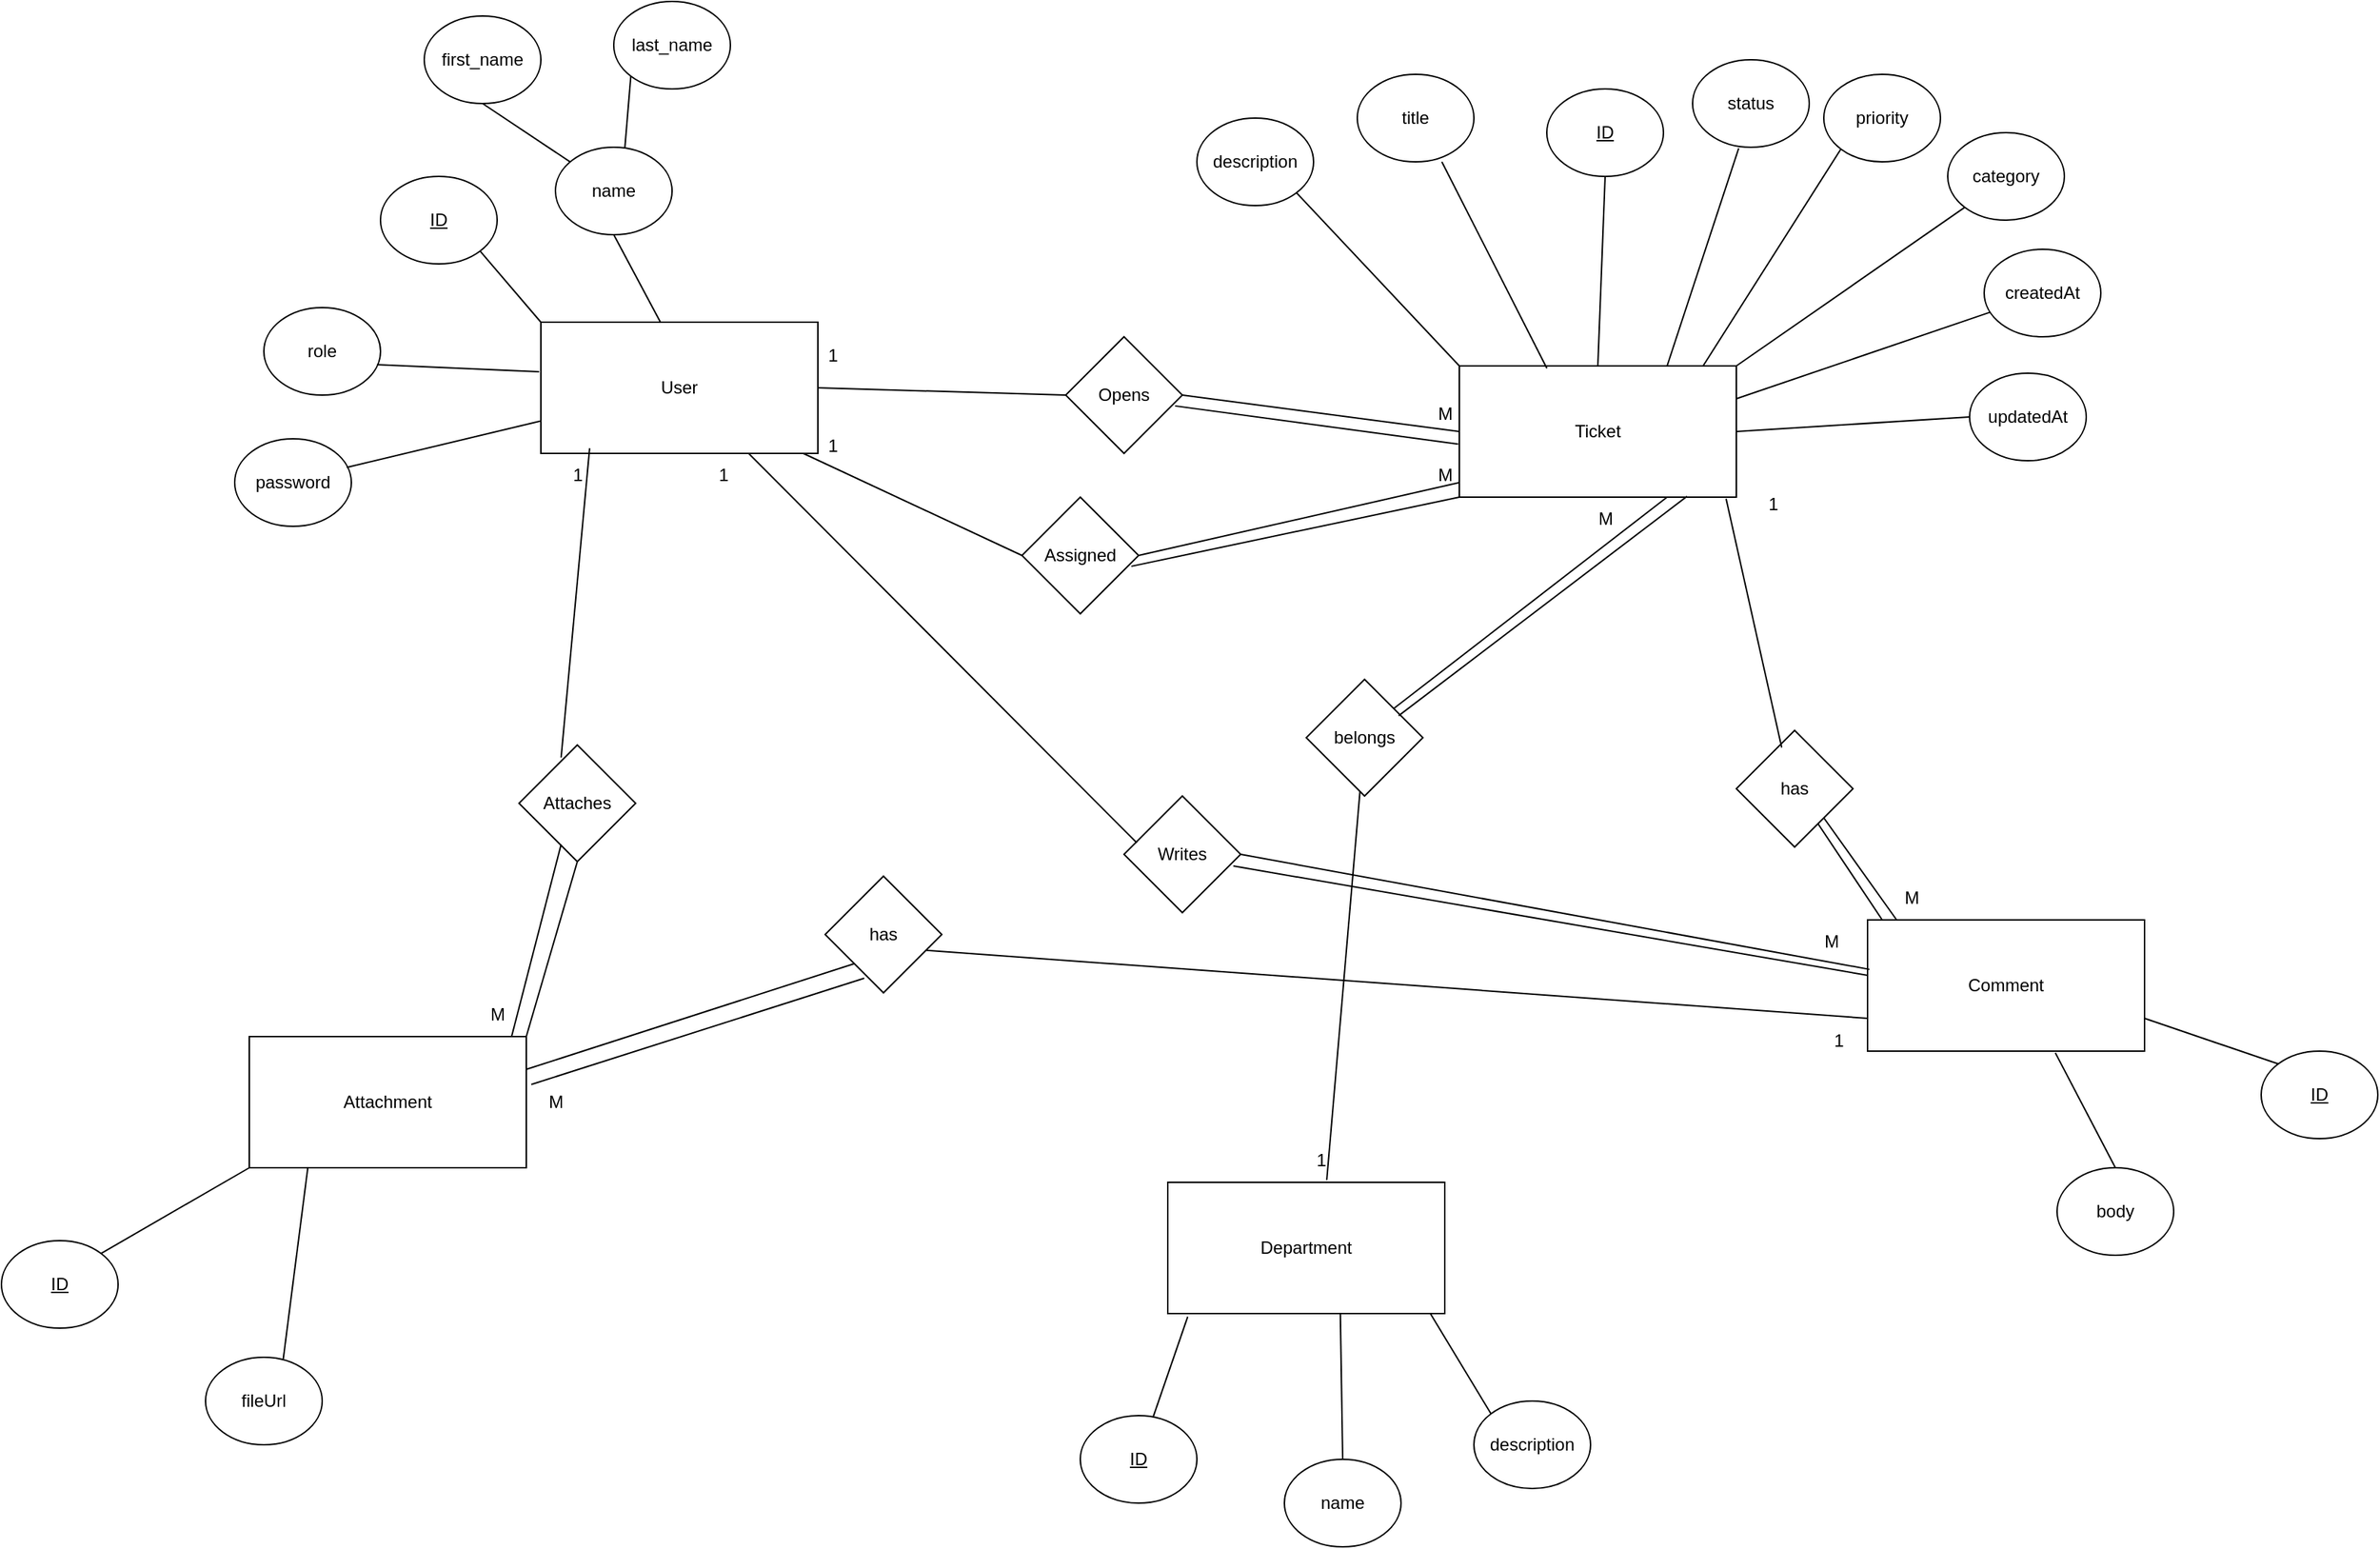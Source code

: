 <mxfile>
    <diagram id="f6VxqoJakM9W2AmKVOKL" name="Page-1">
        <mxGraphModel dx="2843" dy="2124" grid="1" gridSize="10" guides="1" tooltips="1" connect="1" arrows="1" fold="1" page="1" pageScale="1" pageWidth="850" pageHeight="1100" background="#ffffff" math="0" shadow="0">
            <root>
                <mxCell id="0"/>
                <mxCell id="1" parent="0"/>
                <mxCell id="2" value="User" style="rounded=0;whiteSpace=wrap;html=1;" vertex="1" parent="1">
                    <mxGeometry x="150" y="70" width="190" height="90" as="geometry"/>
                </mxCell>
                <mxCell id="7" value="&lt;u&gt;ID&lt;/u&gt;" style="ellipse;whiteSpace=wrap;html=1;" vertex="1" parent="1">
                    <mxGeometry x="40" y="-30" width="80" height="60" as="geometry"/>
                </mxCell>
                <mxCell id="9" value="name" style="ellipse;whiteSpace=wrap;html=1;" vertex="1" parent="1">
                    <mxGeometry x="160" y="-50" width="80" height="60" as="geometry"/>
                </mxCell>
                <mxCell id="10" value="role" style="ellipse;whiteSpace=wrap;html=1;" vertex="1" parent="1">
                    <mxGeometry x="-40" y="60" width="80" height="60" as="geometry"/>
                </mxCell>
                <mxCell id="11" value="password" style="ellipse;whiteSpace=wrap;html=1;" vertex="1" parent="1">
                    <mxGeometry x="-60" y="150" width="80" height="60" as="geometry"/>
                </mxCell>
                <mxCell id="12" value="Ticket" style="rounded=0;whiteSpace=wrap;html=1;" vertex="1" parent="1">
                    <mxGeometry x="780" y="100" width="190" height="90" as="geometry"/>
                </mxCell>
                <mxCell id="13" value="Attachment" style="rounded=0;whiteSpace=wrap;html=1;" vertex="1" parent="1">
                    <mxGeometry x="-50" y="560" width="190" height="90" as="geometry"/>
                </mxCell>
                <mxCell id="14" value="Department" style="rounded=0;whiteSpace=wrap;html=1;" vertex="1" parent="1">
                    <mxGeometry x="580" y="660" width="190" height="90" as="geometry"/>
                </mxCell>
                <mxCell id="15" value="Comment" style="rounded=0;whiteSpace=wrap;html=1;" vertex="1" parent="1">
                    <mxGeometry x="1060" y="480" width="190" height="90" as="geometry"/>
                </mxCell>
                <mxCell id="21" style="edgeStyle=none;html=1;exitX=0.5;exitY=1;exitDx=0;exitDy=0;endArrow=none;endFill=0;" edge="1" parent="1" source="19" target="9">
                    <mxGeometry relative="1" as="geometry"/>
                </mxCell>
                <mxCell id="19" value="first_name" style="ellipse;whiteSpace=wrap;html=1;" vertex="1" parent="1">
                    <mxGeometry x="70" y="-140" width="80" height="60" as="geometry"/>
                </mxCell>
                <mxCell id="20" value="last_name" style="ellipse;whiteSpace=wrap;html=1;" vertex="1" parent="1">
                    <mxGeometry x="200" y="-150" width="80" height="60" as="geometry"/>
                </mxCell>
                <mxCell id="26" style="edgeStyle=none;html=1;exitX=0;exitY=1;exitDx=0;exitDy=0;endArrow=none;endFill=0;entryX=0.595;entryY=0.007;entryDx=0;entryDy=0;entryPerimeter=0;" edge="1" parent="1" source="20" target="9">
                    <mxGeometry relative="1" as="geometry">
                        <mxPoint x="340" y="-76" as="sourcePoint"/>
                        <mxPoint x="386" y="-30" as="targetPoint"/>
                    </mxGeometry>
                </mxCell>
                <mxCell id="28" style="edgeStyle=none;html=1;exitX=0.97;exitY=0.653;exitDx=0;exitDy=0;endArrow=none;endFill=0;exitPerimeter=0;entryX=-0.006;entryY=0.378;entryDx=0;entryDy=0;entryPerimeter=0;" edge="1" parent="1" source="10" target="2">
                    <mxGeometry relative="1" as="geometry">
                        <mxPoint x="74" y="114" as="sourcePoint"/>
                        <mxPoint x="120" y="160" as="targetPoint"/>
                    </mxGeometry>
                </mxCell>
                <mxCell id="29" style="edgeStyle=none;html=1;exitX=0.5;exitY=1;exitDx=0;exitDy=0;endArrow=none;endFill=0;" edge="1" parent="1" source="9">
                    <mxGeometry relative="1" as="geometry">
                        <mxPoint x="230" y="10" as="sourcePoint"/>
                        <mxPoint x="232" y="70" as="targetPoint"/>
                    </mxGeometry>
                </mxCell>
                <mxCell id="30" style="edgeStyle=none;html=1;exitX=1;exitY=1;exitDx=0;exitDy=0;endArrow=none;endFill=0;entryX=0;entryY=0;entryDx=0;entryDy=0;" edge="1" parent="1" source="7" target="2">
                    <mxGeometry relative="1" as="geometry">
                        <mxPoint x="104" y="40" as="sourcePoint"/>
                        <mxPoint x="150" y="86" as="targetPoint"/>
                    </mxGeometry>
                </mxCell>
                <mxCell id="31" style="edgeStyle=none;html=1;exitX=0.96;exitY=0.327;exitDx=0;exitDy=0;endArrow=none;endFill=0;exitPerimeter=0;" edge="1" parent="1" source="11" target="2">
                    <mxGeometry relative="1" as="geometry">
                        <mxPoint x="470" y="50" as="sourcePoint"/>
                        <mxPoint x="516" y="96" as="targetPoint"/>
                    </mxGeometry>
                </mxCell>
                <mxCell id="33" value="status" style="ellipse;whiteSpace=wrap;html=1;" vertex="1" parent="1">
                    <mxGeometry x="940" y="-110" width="80" height="60" as="geometry"/>
                </mxCell>
                <mxCell id="34" value="priority" style="ellipse;whiteSpace=wrap;html=1;" vertex="1" parent="1">
                    <mxGeometry x="1030" y="-100" width="80" height="60" as="geometry"/>
                </mxCell>
                <mxCell id="35" value="&lt;u&gt;ID&lt;/u&gt;" style="ellipse;whiteSpace=wrap;html=1;" vertex="1" parent="1">
                    <mxGeometry x="840" y="-90" width="80" height="60" as="geometry"/>
                </mxCell>
                <mxCell id="36" value="createdAt" style="ellipse;whiteSpace=wrap;html=1;" vertex="1" parent="1">
                    <mxGeometry x="1140" y="20" width="80" height="60" as="geometry"/>
                </mxCell>
                <mxCell id="37" value="title" style="ellipse;whiteSpace=wrap;html=1;" vertex="1" parent="1">
                    <mxGeometry x="710" y="-100" width="80" height="60" as="geometry"/>
                </mxCell>
                <mxCell id="38" value="description" style="ellipse;whiteSpace=wrap;html=1;" vertex="1" parent="1">
                    <mxGeometry x="600" y="-70" width="80" height="60" as="geometry"/>
                </mxCell>
                <mxCell id="41" value="updatedAt" style="ellipse;whiteSpace=wrap;html=1;" vertex="1" parent="1">
                    <mxGeometry x="1130" y="105" width="80" height="60" as="geometry"/>
                </mxCell>
                <mxCell id="42" style="edgeStyle=none;html=1;exitX=0.5;exitY=0;exitDx=0;exitDy=0;endArrow=none;endFill=0;entryX=0.5;entryY=1;entryDx=0;entryDy=0;" edge="1" parent="1" source="12" target="35">
                    <mxGeometry relative="1" as="geometry">
                        <mxPoint x="750" y="52" as="sourcePoint"/>
                        <mxPoint x="883" y="20" as="targetPoint"/>
                    </mxGeometry>
                </mxCell>
                <mxCell id="43" style="edgeStyle=none;html=1;exitX=0.75;exitY=0;exitDx=0;exitDy=0;endArrow=none;endFill=0;entryX=0.395;entryY=1.013;entryDx=0;entryDy=0;entryPerimeter=0;" edge="1" parent="1" source="12" target="33">
                    <mxGeometry relative="1" as="geometry">
                        <mxPoint x="905" y="100" as="sourcePoint"/>
                        <mxPoint x="890" y="-20" as="targetPoint"/>
                    </mxGeometry>
                </mxCell>
                <mxCell id="44" style="edgeStyle=none;html=1;exitX=0.88;exitY=0;exitDx=0;exitDy=0;endArrow=none;endFill=0;entryX=0;entryY=1;entryDx=0;entryDy=0;exitPerimeter=0;" edge="1" parent="1" source="12" target="34">
                    <mxGeometry relative="1" as="geometry">
                        <mxPoint x="915" y="110" as="sourcePoint"/>
                        <mxPoint x="900" y="-10" as="targetPoint"/>
                    </mxGeometry>
                </mxCell>
                <mxCell id="45" style="edgeStyle=none;html=1;exitX=0.316;exitY=0.018;exitDx=0;exitDy=0;endArrow=none;endFill=0;entryX=0.725;entryY=1;entryDx=0;entryDy=0;entryPerimeter=0;exitPerimeter=0;" edge="1" parent="1" source="12" target="37">
                    <mxGeometry relative="1" as="geometry">
                        <mxPoint x="925" y="120" as="sourcePoint"/>
                        <mxPoint x="910" as="targetPoint"/>
                    </mxGeometry>
                </mxCell>
                <mxCell id="46" style="edgeStyle=none;html=1;exitX=0;exitY=0;exitDx=0;exitDy=0;endArrow=none;endFill=0;entryX=1;entryY=1;entryDx=0;entryDy=0;" edge="1" parent="1" source="12" target="38">
                    <mxGeometry relative="1" as="geometry">
                        <mxPoint x="935" y="130" as="sourcePoint"/>
                        <mxPoint x="920" y="10" as="targetPoint"/>
                    </mxGeometry>
                </mxCell>
                <mxCell id="47" style="edgeStyle=none;html=1;exitX=1;exitY=0.25;exitDx=0;exitDy=0;endArrow=none;endFill=0;entryX=0.05;entryY=0.72;entryDx=0;entryDy=0;entryPerimeter=0;" edge="1" parent="1" source="12" target="36">
                    <mxGeometry relative="1" as="geometry">
                        <mxPoint x="945" y="140" as="sourcePoint"/>
                        <mxPoint x="930" y="20" as="targetPoint"/>
                    </mxGeometry>
                </mxCell>
                <mxCell id="48" style="edgeStyle=none;html=1;exitX=1;exitY=0.5;exitDx=0;exitDy=0;endArrow=none;endFill=0;entryX=0;entryY=0.5;entryDx=0;entryDy=0;" edge="1" parent="1" source="12" target="41">
                    <mxGeometry relative="1" as="geometry">
                        <mxPoint x="955" y="150" as="sourcePoint"/>
                        <mxPoint x="940" y="30" as="targetPoint"/>
                    </mxGeometry>
                </mxCell>
                <mxCell id="52" value="body" style="ellipse;whiteSpace=wrap;html=1;" vertex="1" parent="1">
                    <mxGeometry x="1190" y="650" width="80" height="60" as="geometry"/>
                </mxCell>
                <mxCell id="53" value="&lt;u&gt;ID&lt;/u&gt;" style="ellipse;whiteSpace=wrap;html=1;" vertex="1" parent="1">
                    <mxGeometry x="1330" y="570" width="80" height="60" as="geometry"/>
                </mxCell>
                <mxCell id="56" style="edgeStyle=none;html=1;exitX=0.5;exitY=0;exitDx=0;exitDy=0;endArrow=none;endFill=0;entryX=0.678;entryY=1.013;entryDx=0;entryDy=0;entryPerimeter=0;" edge="1" parent="1" source="52" target="15">
                    <mxGeometry relative="1" as="geometry">
                        <mxPoint x="1087" y="650" as="sourcePoint"/>
                        <mxPoint x="1220" y="618" as="targetPoint"/>
                    </mxGeometry>
                </mxCell>
                <mxCell id="57" style="edgeStyle=none;html=1;exitX=0;exitY=0;exitDx=0;exitDy=0;endArrow=none;endFill=0;entryX=1;entryY=0.75;entryDx=0;entryDy=0;" edge="1" parent="1" source="53" target="15">
                    <mxGeometry relative="1" as="geometry">
                        <mxPoint x="1240" y="616" as="sourcePoint"/>
                        <mxPoint x="1373" y="584" as="targetPoint"/>
                    </mxGeometry>
                </mxCell>
                <mxCell id="58" value="&lt;u&gt;ID&lt;/u&gt;" style="ellipse;whiteSpace=wrap;html=1;" vertex="1" parent="1">
                    <mxGeometry x="520" y="820" width="80" height="60" as="geometry"/>
                </mxCell>
                <mxCell id="59" value="name" style="ellipse;whiteSpace=wrap;html=1;" vertex="1" parent="1">
                    <mxGeometry x="660" y="850" width="80" height="60" as="geometry"/>
                </mxCell>
                <mxCell id="60" value="description" style="ellipse;whiteSpace=wrap;html=1;" vertex="1" parent="1">
                    <mxGeometry x="790" y="810" width="80" height="60" as="geometry"/>
                </mxCell>
                <mxCell id="61" value="fileUrl" style="ellipse;whiteSpace=wrap;html=1;" vertex="1" parent="1">
                    <mxGeometry x="-80" y="780" width="80" height="60" as="geometry"/>
                </mxCell>
                <mxCell id="63" value="&lt;u&gt;ID&lt;/u&gt;" style="ellipse;whiteSpace=wrap;html=1;" vertex="1" parent="1">
                    <mxGeometry x="-220" y="700" width="80" height="60" as="geometry"/>
                </mxCell>
                <mxCell id="65" style="edgeStyle=none;html=1;endArrow=none;endFill=0;entryX=0.072;entryY=1.024;entryDx=0;entryDy=0;entryPerimeter=0;" edge="1" parent="1" source="58" target="14">
                    <mxGeometry relative="1" as="geometry">
                        <mxPoint x="440" y="810" as="sourcePoint"/>
                        <mxPoint x="466.91" y="714.72" as="targetPoint"/>
                    </mxGeometry>
                </mxCell>
                <mxCell id="66" style="edgeStyle=none;html=1;exitX=0.5;exitY=0;exitDx=0;exitDy=0;endArrow=none;endFill=0;entryX=0.623;entryY=1;entryDx=0;entryDy=0;entryPerimeter=0;" edge="1" parent="1" source="59" target="14">
                    <mxGeometry relative="1" as="geometry">
                        <mxPoint x="681" y="850" as="sourcePoint"/>
                        <mxPoint x="640" y="771" as="targetPoint"/>
                    </mxGeometry>
                </mxCell>
                <mxCell id="67" style="edgeStyle=none;html=1;exitX=0;exitY=0;exitDx=0;exitDy=0;endArrow=none;endFill=0;entryX=0.948;entryY=1;entryDx=0;entryDy=0;entryPerimeter=0;" edge="1" parent="1" source="60" target="14">
                    <mxGeometry relative="1" as="geometry">
                        <mxPoint x="790" y="839" as="sourcePoint"/>
                        <mxPoint x="749" y="760" as="targetPoint"/>
                    </mxGeometry>
                </mxCell>
                <mxCell id="68" style="edgeStyle=none;html=1;exitX=0.666;exitY=0.021;exitDx=0;exitDy=0;endArrow=none;endFill=0;exitPerimeter=0;entryX=0.211;entryY=1.004;entryDx=0;entryDy=0;entryPerimeter=0;" edge="1" parent="1" source="61" target="13">
                    <mxGeometry relative="1" as="geometry">
                        <mxPoint x="281" y="729" as="sourcePoint"/>
                        <mxPoint x="10" y="660" as="targetPoint"/>
                    </mxGeometry>
                </mxCell>
                <mxCell id="69" style="edgeStyle=none;html=1;exitX=1;exitY=0;exitDx=0;exitDy=0;endArrow=none;endFill=0;entryX=0;entryY=1;entryDx=0;entryDy=0;" edge="1" parent="1" source="63" target="13">
                    <mxGeometry relative="1" as="geometry">
                        <mxPoint x="-89" y="769.5" as="sourcePoint"/>
                        <mxPoint x="-130" y="690.5" as="targetPoint"/>
                    </mxGeometry>
                </mxCell>
                <mxCell id="79" value="Opens" style="rhombus;whiteSpace=wrap;html=1;" vertex="1" parent="1">
                    <mxGeometry x="510" y="80" width="80" height="80" as="geometry"/>
                </mxCell>
                <mxCell id="80" style="edgeStyle=none;html=1;exitX=0;exitY=0.5;exitDx=0;exitDy=0;endArrow=none;endFill=0;entryX=1;entryY=0.5;entryDx=0;entryDy=0;" edge="1" parent="1" source="79" target="2">
                    <mxGeometry relative="1" as="geometry">
                        <mxPoint x="491" y="165" as="sourcePoint"/>
                        <mxPoint x="379" y="46" as="targetPoint"/>
                    </mxGeometry>
                </mxCell>
                <mxCell id="81" style="edgeStyle=none;html=1;exitX=0;exitY=0.5;exitDx=0;exitDy=0;endArrow=none;endFill=0;entryX=1;entryY=0.5;entryDx=0;entryDy=0;" edge="1" parent="1" source="12" target="79">
                    <mxGeometry relative="1" as="geometry">
                        <mxPoint x="740" y="210" as="sourcePoint"/>
                        <mxPoint x="628" y="91" as="targetPoint"/>
                    </mxGeometry>
                </mxCell>
                <mxCell id="83" style="edgeStyle=none;html=1;exitX=-0.004;exitY=0.596;exitDx=0;exitDy=0;endArrow=none;endFill=0;entryX=0.938;entryY=0.593;entryDx=0;entryDy=0;entryPerimeter=0;exitPerimeter=0;" edge="1" parent="1" source="12" target="79">
                    <mxGeometry relative="1" as="geometry">
                        <mxPoint x="712" y="210" as="sourcePoint"/>
                        <mxPoint x="600" y="91" as="targetPoint"/>
                    </mxGeometry>
                </mxCell>
                <mxCell id="84" value="1" style="text;html=1;align=center;verticalAlign=middle;resizable=0;points=[];autosize=1;strokeColor=none;fillColor=none;" vertex="1" parent="1">
                    <mxGeometry x="335" y="78" width="30" height="30" as="geometry"/>
                </mxCell>
                <mxCell id="85" value="M" style="text;html=1;align=center;verticalAlign=middle;resizable=0;points=[];autosize=1;strokeColor=none;fillColor=none;" vertex="1" parent="1">
                    <mxGeometry x="755" y="118" width="30" height="30" as="geometry"/>
                </mxCell>
                <mxCell id="91" value="Assigned" style="rhombus;whiteSpace=wrap;html=1;" vertex="1" parent="1">
                    <mxGeometry x="480" y="190" width="80" height="80" as="geometry"/>
                </mxCell>
                <mxCell id="92" style="edgeStyle=none;html=1;exitX=0;exitY=0.5;exitDx=0;exitDy=0;endArrow=none;endFill=0;" edge="1" parent="1" source="91">
                    <mxGeometry relative="1" as="geometry">
                        <mxPoint x="406" y="327" as="sourcePoint"/>
                        <mxPoint x="330" y="160" as="targetPoint"/>
                    </mxGeometry>
                </mxCell>
                <mxCell id="93" style="edgeStyle=none;html=1;exitX=0;exitY=0.889;exitDx=0;exitDy=0;endArrow=none;endFill=0;entryX=1;entryY=0.5;entryDx=0;entryDy=0;exitPerimeter=0;" edge="1" parent="1" target="91" source="12">
                    <mxGeometry relative="1" as="geometry">
                        <mxPoint x="695" y="307" as="sourcePoint"/>
                        <mxPoint x="543" y="253" as="targetPoint"/>
                    </mxGeometry>
                </mxCell>
                <mxCell id="95" style="edgeStyle=none;html=1;exitX=0;exitY=1;exitDx=0;exitDy=0;endArrow=none;endFill=0;entryX=0.938;entryY=0.593;entryDx=0;entryDy=0;entryPerimeter=0;" edge="1" parent="1" target="91" source="12">
                    <mxGeometry relative="1" as="geometry">
                        <mxPoint x="694" y="316" as="sourcePoint"/>
                        <mxPoint x="515" y="253" as="targetPoint"/>
                    </mxGeometry>
                </mxCell>
                <mxCell id="96" value="1" style="text;html=1;align=center;verticalAlign=middle;resizable=0;points=[];autosize=1;strokeColor=none;fillColor=none;" vertex="1" parent="1">
                    <mxGeometry x="335" y="140" width="30" height="30" as="geometry"/>
                </mxCell>
                <mxCell id="97" value="M" style="text;html=1;align=center;verticalAlign=middle;resizable=0;points=[];autosize=1;strokeColor=none;fillColor=none;" vertex="1" parent="1">
                    <mxGeometry x="755" y="160" width="30" height="30" as="geometry"/>
                </mxCell>
                <mxCell id="100" value="Writes" style="rhombus;whiteSpace=wrap;html=1;" vertex="1" parent="1">
                    <mxGeometry x="550" y="395" width="80" height="80" as="geometry"/>
                </mxCell>
                <mxCell id="102" style="edgeStyle=none;html=1;exitX=0.007;exitY=0.377;exitDx=0;exitDy=0;endArrow=none;endFill=0;entryX=1;entryY=0.5;entryDx=0;entryDy=0;exitPerimeter=0;" edge="1" parent="1" target="100" source="15">
                    <mxGeometry relative="1" as="geometry">
                        <mxPoint x="1085" y="487" as="sourcePoint"/>
                        <mxPoint x="933" y="433" as="targetPoint"/>
                    </mxGeometry>
                </mxCell>
                <mxCell id="103" style="edgeStyle=none;html=1;exitX=0.11;exitY=0.402;exitDx=0;exitDy=0;endArrow=none;endFill=0;exitPerimeter=0;entryX=0.75;entryY=1;entryDx=0;entryDy=0;" edge="1" parent="1" source="100" target="2">
                    <mxGeometry relative="1" as="geometry">
                        <mxPoint x="815" y="532" as="sourcePoint"/>
                        <mxPoint x="300" y="280" as="targetPoint"/>
                    </mxGeometry>
                </mxCell>
                <mxCell id="104" style="edgeStyle=none;html=1;endArrow=none;endFill=0;" edge="1" parent="1">
                    <mxGeometry relative="1" as="geometry">
                        <mxPoint x="1060" y="518" as="sourcePoint"/>
                        <mxPoint x="625" y="443" as="targetPoint"/>
                    </mxGeometry>
                </mxCell>
                <mxCell id="105" value="1" style="text;html=1;align=center;verticalAlign=middle;resizable=0;points=[];autosize=1;strokeColor=none;fillColor=none;" vertex="1" parent="1">
                    <mxGeometry x="260" y="160" width="30" height="30" as="geometry"/>
                </mxCell>
                <mxCell id="106" value="M" style="text;html=1;align=center;verticalAlign=middle;resizable=0;points=[];autosize=1;strokeColor=none;fillColor=none;" vertex="1" parent="1">
                    <mxGeometry x="1020" y="480" width="30" height="30" as="geometry"/>
                </mxCell>
                <mxCell id="110" value="belongs" style="rhombus;whiteSpace=wrap;html=1;" vertex="1" parent="1">
                    <mxGeometry x="675" y="315" width="80" height="80" as="geometry"/>
                </mxCell>
                <mxCell id="111" style="edgeStyle=none;html=1;endArrow=none;endFill=0;entryX=0.574;entryY=-0.018;entryDx=0;entryDy=0;entryPerimeter=0;" edge="1" parent="1" source="110" target="14">
                    <mxGeometry relative="1" as="geometry">
                        <mxPoint x="666" y="577" as="sourcePoint"/>
                        <mxPoint x="690" y="650" as="targetPoint"/>
                    </mxGeometry>
                </mxCell>
                <mxCell id="112" style="edgeStyle=none;html=1;endArrow=none;endFill=0;exitX=0.822;exitY=0.994;exitDx=0;exitDy=0;exitPerimeter=0;entryX=0.792;entryY=0.312;entryDx=0;entryDy=0;entryPerimeter=0;" edge="1" parent="1" target="110" source="12">
                    <mxGeometry relative="1" as="geometry">
                        <mxPoint x="955" y="557" as="sourcePoint"/>
                        <mxPoint x="830" y="350" as="targetPoint"/>
                    </mxGeometry>
                </mxCell>
                <mxCell id="113" style="edgeStyle=none;html=1;exitX=0.75;exitY=1;exitDx=0;exitDy=0;endArrow=none;endFill=0;entryX=1;entryY=0;entryDx=0;entryDy=0;" edge="1" parent="1" target="110" source="12">
                    <mxGeometry relative="1" as="geometry">
                        <mxPoint x="954" y="566" as="sourcePoint"/>
                        <mxPoint x="760" y="530" as="targetPoint"/>
                    </mxGeometry>
                </mxCell>
                <mxCell id="114" value="1" style="text;html=1;align=center;verticalAlign=middle;resizable=0;points=[];autosize=1;strokeColor=none;fillColor=none;" vertex="1" parent="1">
                    <mxGeometry x="670" y="630" width="30" height="30" as="geometry"/>
                </mxCell>
                <mxCell id="115" value="M" style="text;html=1;align=center;verticalAlign=middle;resizable=0;points=[];autosize=1;strokeColor=none;fillColor=none;" vertex="1" parent="1">
                    <mxGeometry x="865" y="190" width="30" height="30" as="geometry"/>
                </mxCell>
                <mxCell id="123" value="Attaches" style="rhombus;whiteSpace=wrap;html=1;" vertex="1" parent="1">
                    <mxGeometry x="135" y="360" width="80" height="80" as="geometry"/>
                </mxCell>
                <mxCell id="124" style="edgeStyle=none;html=1;endArrow=none;endFill=0;entryX=0.176;entryY=0.96;entryDx=0;entryDy=0;entryPerimeter=0;exitX=0.361;exitY=0.108;exitDx=0;exitDy=0;exitPerimeter=0;" edge="1" parent="1" source="123" target="2">
                    <mxGeometry relative="1" as="geometry">
                        <mxPoint x="250" y="350" as="sourcePoint"/>
                        <mxPoint x="-45" y="407" as="targetPoint"/>
                    </mxGeometry>
                </mxCell>
                <mxCell id="126" style="edgeStyle=none;html=1;exitX=0.947;exitY=0;exitDx=0;exitDy=0;endArrow=none;endFill=0;entryX=0.361;entryY=0.853;entryDx=0;entryDy=0;entryPerimeter=0;exitPerimeter=0;" edge="1" parent="1" target="123" source="13">
                    <mxGeometry relative="1" as="geometry">
                        <mxPoint x="70" y="578.56" as="sourcePoint"/>
                        <mxPoint x="-18.96" y="510.0" as="targetPoint"/>
                    </mxGeometry>
                </mxCell>
                <mxCell id="132" style="edgeStyle=none;html=1;exitX=0;exitY=0.75;exitDx=0;exitDy=0;endArrow=none;endFill=0;entryX=0.87;entryY=0.636;entryDx=0;entryDy=0;entryPerimeter=0;" edge="1" parent="1" source="15" target="149">
                    <mxGeometry relative="1" as="geometry">
                        <mxPoint x="470" y="660" as="sourcePoint"/>
                        <mxPoint x="610" y="501" as="targetPoint"/>
                    </mxGeometry>
                </mxCell>
                <mxCell id="133" value="1" style="text;html=1;align=center;verticalAlign=middle;resizable=0;points=[];autosize=1;strokeColor=none;fillColor=none;" vertex="1" parent="1">
                    <mxGeometry x="160" y="160" width="30" height="30" as="geometry"/>
                </mxCell>
                <mxCell id="134" value="M" style="text;html=1;align=center;verticalAlign=middle;resizable=0;points=[];autosize=1;strokeColor=none;fillColor=none;" vertex="1" parent="1">
                    <mxGeometry x="105" y="530" width="30" height="30" as="geometry"/>
                </mxCell>
                <mxCell id="135" value="category" style="ellipse;whiteSpace=wrap;html=1;" vertex="1" parent="1">
                    <mxGeometry x="1115" y="-60" width="80" height="60" as="geometry"/>
                </mxCell>
                <mxCell id="136" style="edgeStyle=none;html=1;exitX=1;exitY=0;exitDx=0;exitDy=0;endArrow=none;endFill=0;entryX=0;entryY=1;entryDx=0;entryDy=0;" edge="1" parent="1" source="12" target="135">
                    <mxGeometry relative="1" as="geometry">
                        <mxPoint x="957" y="110" as="sourcePoint"/>
                        <mxPoint x="1052" y="-39" as="targetPoint"/>
                    </mxGeometry>
                </mxCell>
                <mxCell id="137" value="has" style="rhombus;whiteSpace=wrap;html=1;" vertex="1" parent="1">
                    <mxGeometry x="970" y="350" width="80" height="80" as="geometry"/>
                </mxCell>
                <mxCell id="138" style="edgeStyle=none;html=1;endArrow=none;endFill=0;entryX=0.053;entryY=0;entryDx=0;entryDy=0;entryPerimeter=0;" edge="1" parent="1" source="137" target="15">
                    <mxGeometry relative="1" as="geometry">
                        <mxPoint x="856" y="648" as="sourcePoint"/>
                        <mxPoint x="879" y="729" as="targetPoint"/>
                    </mxGeometry>
                </mxCell>
                <mxCell id="140" style="edgeStyle=none;html=1;endArrow=none;endFill=0;entryX=0.389;entryY=0.147;entryDx=0;entryDy=0;exitX=0.963;exitY=1.012;exitDx=0;exitDy=0;exitPerimeter=0;entryPerimeter=0;" edge="1" parent="1" target="137" source="12">
                    <mxGeometry relative="1" as="geometry">
                        <mxPoint x="1005" y="290" as="sourcePoint"/>
                        <mxPoint x="950" y="601" as="targetPoint"/>
                    </mxGeometry>
                </mxCell>
                <mxCell id="141" value="1" style="text;html=1;align=center;verticalAlign=middle;resizable=0;points=[];autosize=1;strokeColor=none;fillColor=none;" vertex="1" parent="1">
                    <mxGeometry x="980" y="180" width="30" height="30" as="geometry"/>
                </mxCell>
                <mxCell id="147" style="edgeStyle=none;html=1;endArrow=none;endFill=0;entryX=0.105;entryY=0;entryDx=0;entryDy=0;entryPerimeter=0;exitX=1;exitY=1;exitDx=0;exitDy=0;" edge="1" parent="1" source="137" target="15">
                    <mxGeometry relative="1" as="geometry">
                        <mxPoint x="1070" y="410" as="sourcePoint"/>
                        <mxPoint x="1140" y="461" as="targetPoint"/>
                    </mxGeometry>
                </mxCell>
                <mxCell id="148" value="M" style="text;html=1;align=center;verticalAlign=middle;resizable=0;points=[];autosize=1;strokeColor=none;fillColor=none;" vertex="1" parent="1">
                    <mxGeometry x="1075" y="450" width="30" height="30" as="geometry"/>
                </mxCell>
                <mxCell id="149" value="has" style="rhombus;whiteSpace=wrap;html=1;" vertex="1" parent="1">
                    <mxGeometry x="345" y="450" width="80" height="80" as="geometry"/>
                </mxCell>
                <mxCell id="150" style="edgeStyle=none;html=1;endArrow=none;endFill=0;entryX=0.5;entryY=1;entryDx=0;entryDy=0;exitX=1;exitY=0;exitDx=0;exitDy=0;" edge="1" parent="1" source="13" target="123">
                    <mxGeometry relative="1" as="geometry">
                        <mxPoint x="330" y="580" as="sourcePoint"/>
                        <mxPoint x="210" y="480" as="targetPoint"/>
                    </mxGeometry>
                </mxCell>
                <mxCell id="151" value="1" style="text;html=1;align=center;verticalAlign=middle;resizable=0;points=[];autosize=1;strokeColor=none;fillColor=none;" vertex="1" parent="1">
                    <mxGeometry x="1025" y="548" width="30" height="30" as="geometry"/>
                </mxCell>
                <mxCell id="152" style="edgeStyle=none;html=1;exitX=0.335;exitY=0.875;exitDx=0;exitDy=0;endArrow=none;endFill=0;entryX=1.018;entryY=0.365;entryDx=0;entryDy=0;entryPerimeter=0;exitPerimeter=0;" edge="1" parent="1" source="149" target="13">
                    <mxGeometry relative="1" as="geometry">
                        <mxPoint x="755" y="668.5" as="sourcePoint"/>
                        <mxPoint x="110" y="621.5" as="targetPoint"/>
                    </mxGeometry>
                </mxCell>
                <mxCell id="153" style="edgeStyle=none;html=1;exitX=0;exitY=1;exitDx=0;exitDy=0;endArrow=none;endFill=0;entryX=1;entryY=0.25;entryDx=0;entryDy=0;" edge="1" parent="1" source="149" target="13">
                    <mxGeometry relative="1" as="geometry">
                        <mxPoint x="1080" y="568" as="sourcePoint"/>
                        <mxPoint x="435" y="521" as="targetPoint"/>
                    </mxGeometry>
                </mxCell>
                <mxCell id="154" value="M" style="text;html=1;align=center;verticalAlign=middle;resizable=0;points=[];autosize=1;strokeColor=none;fillColor=none;" vertex="1" parent="1">
                    <mxGeometry x="145" y="590" width="30" height="30" as="geometry"/>
                </mxCell>
            </root>
        </mxGraphModel>
    </diagram>
</mxfile>